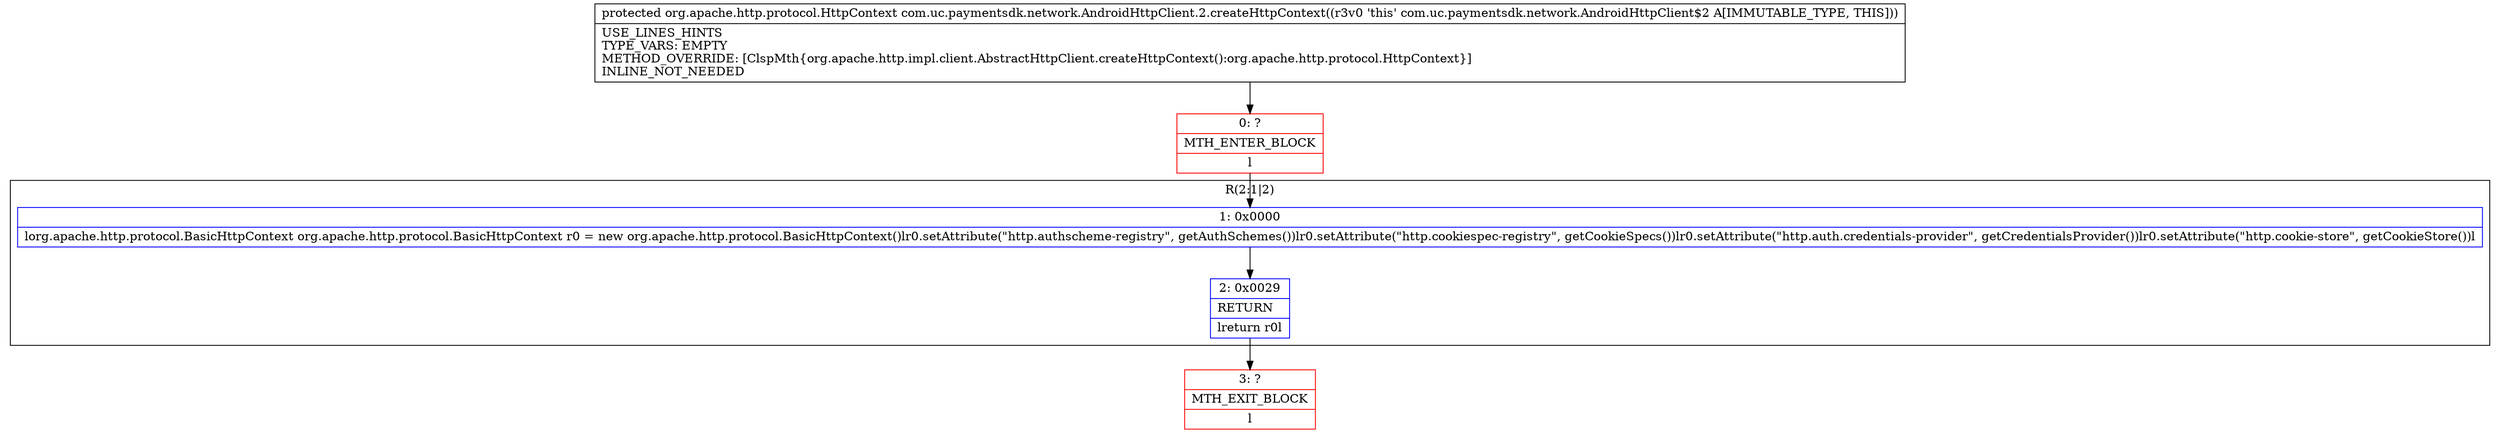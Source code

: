 digraph "CFG forcom.uc.paymentsdk.network.AndroidHttpClient.2.createHttpContext()Lorg\/apache\/http\/protocol\/HttpContext;" {
subgraph cluster_Region_719395904 {
label = "R(2:1|2)";
node [shape=record,color=blue];
Node_1 [shape=record,label="{1\:\ 0x0000|lorg.apache.http.protocol.BasicHttpContext org.apache.http.protocol.BasicHttpContext r0 = new org.apache.http.protocol.BasicHttpContext()lr0.setAttribute(\"http.authscheme\-registry\", getAuthSchemes())lr0.setAttribute(\"http.cookiespec\-registry\", getCookieSpecs())lr0.setAttribute(\"http.auth.credentials\-provider\", getCredentialsProvider())lr0.setAttribute(\"http.cookie\-store\", getCookieStore())l}"];
Node_2 [shape=record,label="{2\:\ 0x0029|RETURN\l|lreturn r0l}"];
}
Node_0 [shape=record,color=red,label="{0\:\ ?|MTH_ENTER_BLOCK\l|l}"];
Node_3 [shape=record,color=red,label="{3\:\ ?|MTH_EXIT_BLOCK\l|l}"];
MethodNode[shape=record,label="{protected org.apache.http.protocol.HttpContext com.uc.paymentsdk.network.AndroidHttpClient.2.createHttpContext((r3v0 'this' com.uc.paymentsdk.network.AndroidHttpClient$2 A[IMMUTABLE_TYPE, THIS]))  | USE_LINES_HINTS\lTYPE_VARS: EMPTY\lMETHOD_OVERRIDE: [ClspMth\{org.apache.http.impl.client.AbstractHttpClient.createHttpContext():org.apache.http.protocol.HttpContext\}]\lINLINE_NOT_NEEDED\l}"];
MethodNode -> Node_0;
Node_1 -> Node_2;
Node_2 -> Node_3;
Node_0 -> Node_1;
}

